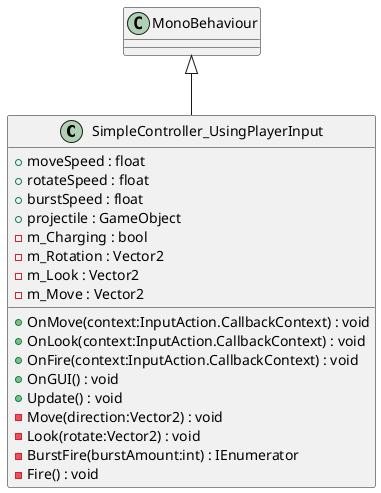 @startuml
class SimpleController_UsingPlayerInput {
    + moveSpeed : float
    + rotateSpeed : float
    + burstSpeed : float
    + projectile : GameObject
    - m_Charging : bool
    - m_Rotation : Vector2
    - m_Look : Vector2
    - m_Move : Vector2
    + OnMove(context:InputAction.CallbackContext) : void
    + OnLook(context:InputAction.CallbackContext) : void
    + OnFire(context:InputAction.CallbackContext) : void
    + OnGUI() : void
    + Update() : void
    - Move(direction:Vector2) : void
    - Look(rotate:Vector2) : void
    - BurstFire(burstAmount:int) : IEnumerator
    - Fire() : void
}
MonoBehaviour <|-- SimpleController_UsingPlayerInput
@enduml
